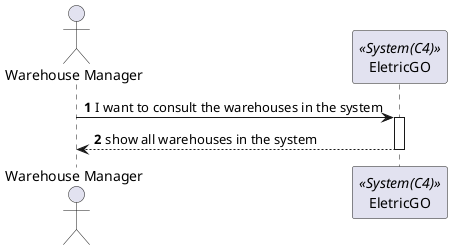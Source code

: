 @startuml listWarehousesSSD
autonumber
actor "Warehouse Manager" as admin
participant EletricGO as system <<System(C4)>>


admin -> system: I want to consult the warehouses in the system
activate system

system --> admin: show all warehouses in the system
deactivate system

deactivate system
deactivate admin

@enduml